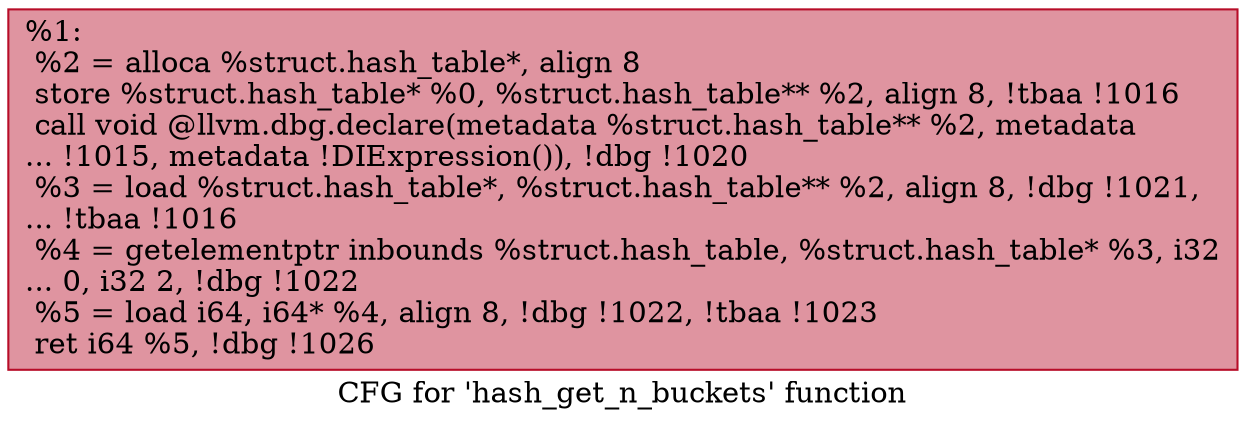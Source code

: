 digraph "CFG for 'hash_get_n_buckets' function" {
	label="CFG for 'hash_get_n_buckets' function";

	Node0x247e280 [shape=record,color="#b70d28ff", style=filled, fillcolor="#b70d2870",label="{%1:\l  %2 = alloca %struct.hash_table*, align 8\l  store %struct.hash_table* %0, %struct.hash_table** %2, align 8, !tbaa !1016\l  call void @llvm.dbg.declare(metadata %struct.hash_table** %2, metadata\l... !1015, metadata !DIExpression()), !dbg !1020\l  %3 = load %struct.hash_table*, %struct.hash_table** %2, align 8, !dbg !1021,\l... !tbaa !1016\l  %4 = getelementptr inbounds %struct.hash_table, %struct.hash_table* %3, i32\l... 0, i32 2, !dbg !1022\l  %5 = load i64, i64* %4, align 8, !dbg !1022, !tbaa !1023\l  ret i64 %5, !dbg !1026\l}"];
}
